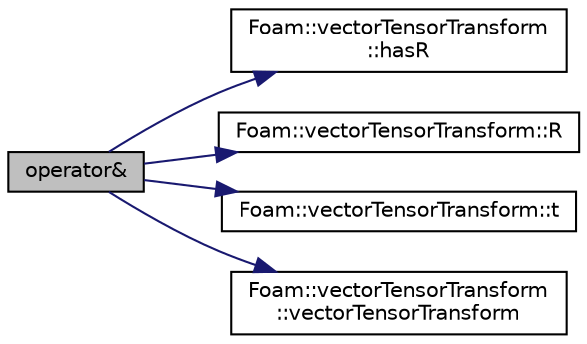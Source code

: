 digraph "operator&amp;"
{
  bgcolor="transparent";
  edge [fontname="Helvetica",fontsize="10",labelfontname="Helvetica",labelfontsize="10"];
  node [fontname="Helvetica",fontsize="10",shape=record];
  rankdir="LR";
  Node1 [label="operator&",height=0.2,width=0.4,color="black", fillcolor="grey75", style="filled", fontcolor="black"];
  Node1 -> Node2 [color="midnightblue",fontsize="10",style="solid",fontname="Helvetica"];
  Node2 [label="Foam::vectorTensorTransform\l::hasR",height=0.2,width=0.4,color="black",URL="$a02889.html#a34e232bb6b5ed6e44e21f75a258bf18b"];
  Node1 -> Node3 [color="midnightblue",fontsize="10",style="solid",fontname="Helvetica"];
  Node3 [label="Foam::vectorTensorTransform::R",height=0.2,width=0.4,color="black",URL="$a02889.html#a849baaf9e566e9ab9afee603f3d7120e"];
  Node1 -> Node4 [color="midnightblue",fontsize="10",style="solid",fontname="Helvetica"];
  Node4 [label="Foam::vectorTensorTransform::t",height=0.2,width=0.4,color="black",URL="$a02889.html#a9843788d6d82317212ae7c974d4995de"];
  Node1 -> Node5 [color="midnightblue",fontsize="10",style="solid",fontname="Helvetica"];
  Node5 [label="Foam::vectorTensorTransform\l::vectorTensorTransform",height=0.2,width=0.4,color="black",URL="$a02889.html#ab93b3039656bb562be0b6fb5394da5d6",tooltip="Construct null. "];
}
